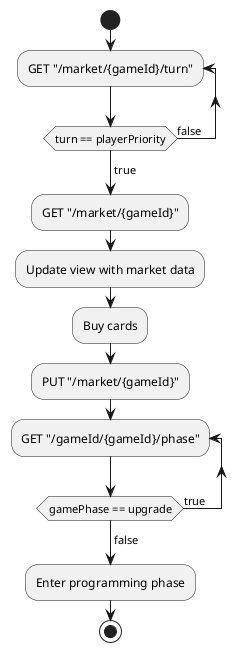 @startuml

start

repeat:GET "/market/{gameId}/turn";
repeat while (turn == playerPriority) is (false)
-> true;

:GET "/market/{gameId}";
:Update view with market data;
:Buy cards;
:PUT "/market/{gameId}";

repeat:GET "/gameId/{gameId}/phase";
repeat while (gamePhase == upgrade) is (true)
-> false;

:Enter programming phase;

stop
@enduml